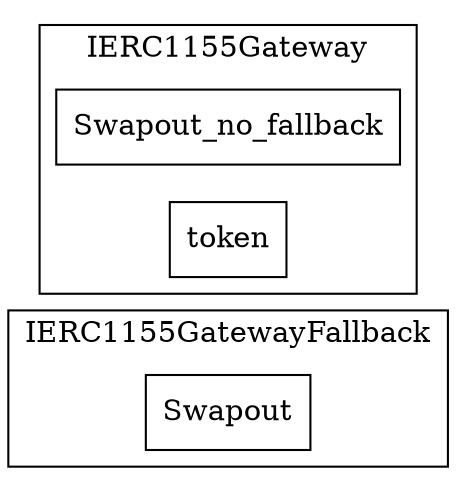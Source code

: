 strict digraph {
rankdir="LR"
node [shape=box]
subgraph cluster_18_IERC1155GatewayFallback {
label = "IERC1155GatewayFallback"
"18_Swapout" [label="Swapout"]
}subgraph cluster_39_IERC1155Gateway {
label = "IERC1155Gateway"
"39_Swapout_no_fallback" [label="Swapout_no_fallback"]
"39_token" [label="token"]
}subgraph cluster_solidity {
label = "[Solidity]"
}
}